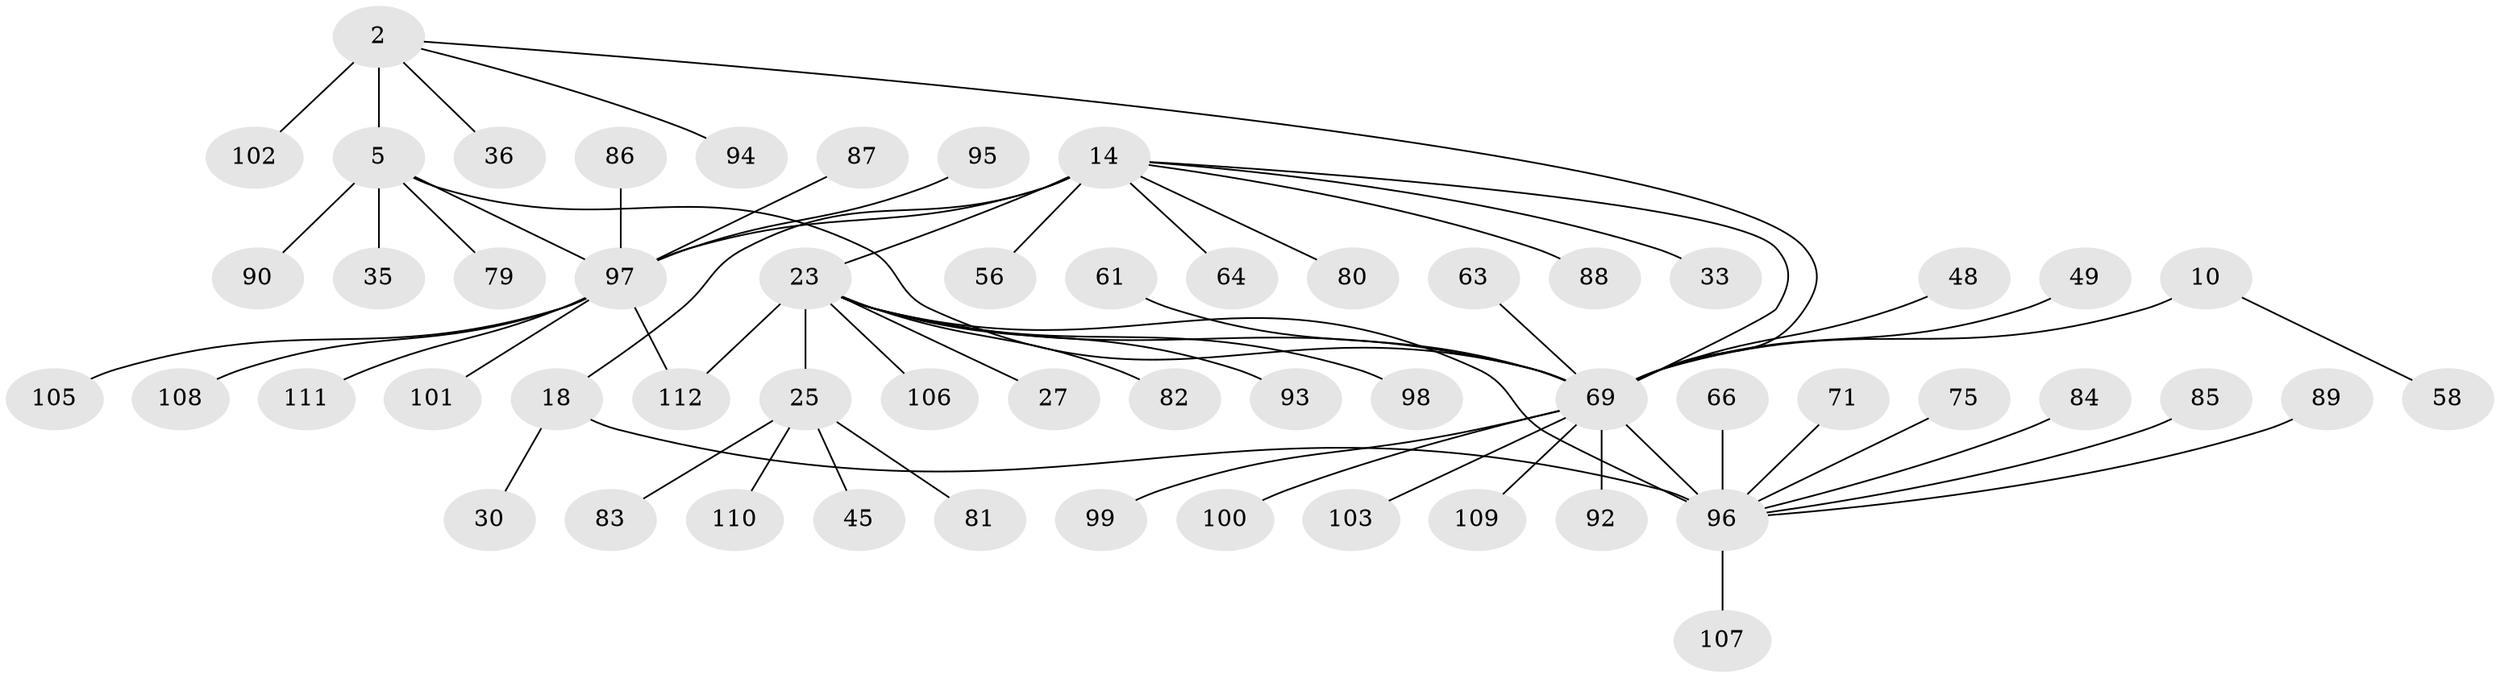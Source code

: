 // original degree distribution, {5: 0.026785714285714284, 6: 0.026785714285714284, 10: 0.03571428571428571, 7: 0.044642857142857144, 8: 0.05357142857142857, 4: 0.026785714285714284, 9: 0.017857142857142856, 1: 0.5803571428571429, 2: 0.125, 3: 0.0625}
// Generated by graph-tools (version 1.1) at 2025/55/03/09/25 04:55:27]
// undirected, 56 vertices, 61 edges
graph export_dot {
graph [start="1"]
  node [color=gray90,style=filled];
  2 [super="+1"];
  5 [super="+4"];
  10 [super="+7"];
  14 [super="+13"];
  18 [super="+16"];
  23 [super="+22+21"];
  25 [super="+24"];
  27;
  30;
  33;
  35;
  36;
  45;
  48;
  49;
  56;
  58;
  61;
  63;
  64;
  66;
  69 [super="+3+9"];
  71 [super="+67"];
  75;
  79;
  80;
  81 [super="+41+65+77"];
  82;
  83;
  84;
  85;
  86;
  87;
  88;
  89;
  90;
  92 [super="+73+78"];
  93;
  94 [super="+91"];
  95 [super="+57+76"];
  96 [super="+74+20+37+39+42+54"];
  97 [super="+60"];
  98;
  99;
  100 [super="+70"];
  101;
  102 [super="+55"];
  103;
  105;
  106 [super="+104"];
  107 [super="+59+62"];
  108;
  109 [super="+53"];
  110;
  111;
  112;
  2 -- 5 [weight=4];
  2 -- 36;
  2 -- 102;
  2 -- 94;
  2 -- 69 [weight=2];
  5 -- 35;
  5 -- 90;
  5 -- 79;
  5 -- 69 [weight=3];
  5 -- 97 [weight=2];
  10 -- 58;
  10 -- 69 [weight=6];
  14 -- 64;
  14 -- 80;
  14 -- 88;
  14 -- 33;
  14 -- 18;
  14 -- 56;
  14 -- 23;
  14 -- 69;
  14 -- 97 [weight=6];
  18 -- 30;
  18 -- 96 [weight=6];
  23 -- 25 [weight=6];
  23 -- 93;
  23 -- 98;
  23 -- 82;
  23 -- 27;
  23 -- 106;
  23 -- 112;
  23 -- 69 [weight=2];
  23 -- 96;
  25 -- 45;
  25 -- 110;
  25 -- 83;
  25 -- 81;
  48 -- 69;
  49 -- 69;
  61 -- 69;
  63 -- 69;
  66 -- 96;
  69 -- 99;
  69 -- 100;
  69 -- 103;
  69 -- 109;
  69 -- 92;
  69 -- 96 [weight=2];
  71 -- 96;
  75 -- 96;
  84 -- 96;
  85 -- 96;
  86 -- 97;
  87 -- 97;
  89 -- 96;
  95 -- 97;
  96 -- 107;
  97 -- 101;
  97 -- 105;
  97 -- 108;
  97 -- 111;
  97 -- 112;
}
